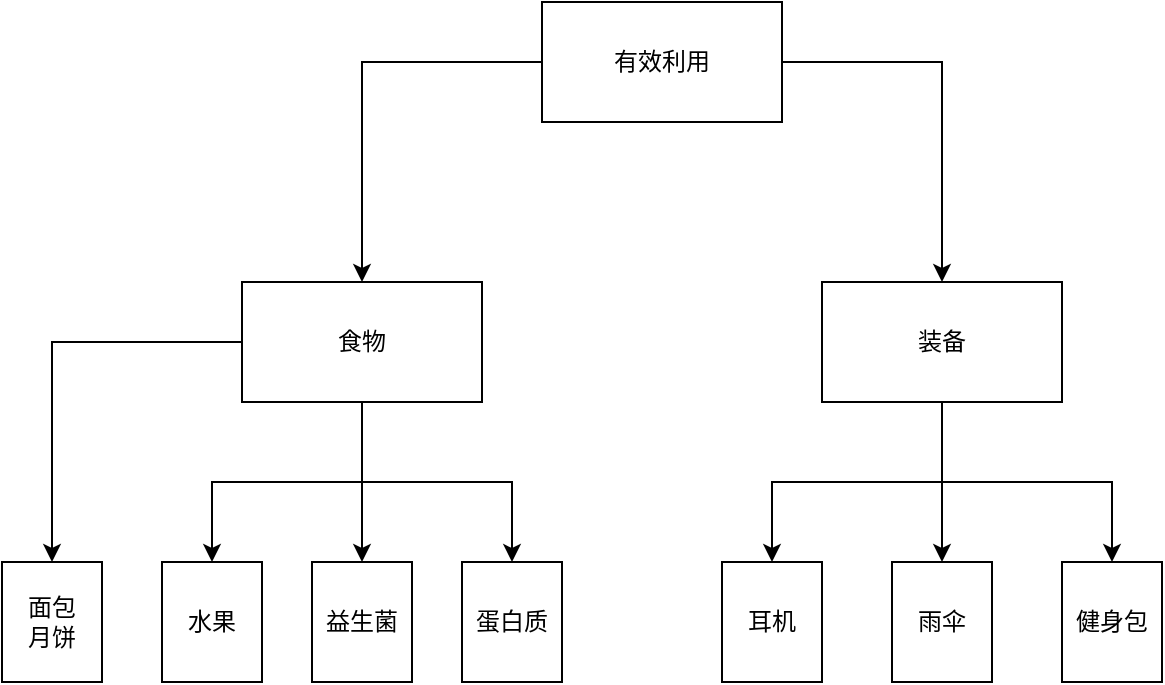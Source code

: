<mxfile version="24.4.8" type="github">
  <diagram name="Page-1" id="uqdRBUYbpWMwamhhAZ4K">
    <mxGraphModel dx="1434" dy="692" grid="1" gridSize="10" guides="1" tooltips="1" connect="1" arrows="1" fold="1" page="1" pageScale="1" pageWidth="850" pageHeight="1100" math="0" shadow="0">
      <root>
        <mxCell id="0" />
        <mxCell id="1" parent="0" />
        <mxCell id="-fmW5HMVFUAjquBi6Vyk-5" value="" style="edgeStyle=orthogonalEdgeStyle;rounded=0;orthogonalLoop=1;jettySize=auto;html=1;" edge="1" parent="1" source="-fmW5HMVFUAjquBi6Vyk-1" target="-fmW5HMVFUAjquBi6Vyk-4">
          <mxGeometry relative="1" as="geometry" />
        </mxCell>
        <mxCell id="-fmW5HMVFUAjquBi6Vyk-7" value="" style="edgeStyle=orthogonalEdgeStyle;rounded=0;orthogonalLoop=1;jettySize=auto;html=1;" edge="1" parent="1" source="-fmW5HMVFUAjquBi6Vyk-1" target="-fmW5HMVFUAjquBi6Vyk-6">
          <mxGeometry relative="1" as="geometry" />
        </mxCell>
        <mxCell id="-fmW5HMVFUAjquBi6Vyk-1" value="有效利用" style="rounded=0;whiteSpace=wrap;html=1;" vertex="1" parent="1">
          <mxGeometry x="360" y="90" width="120" height="60" as="geometry" />
        </mxCell>
        <mxCell id="-fmW5HMVFUAjquBi6Vyk-11" value="" style="edgeStyle=orthogonalEdgeStyle;rounded=0;orthogonalLoop=1;jettySize=auto;html=1;" edge="1" parent="1" source="-fmW5HMVFUAjquBi6Vyk-4" target="-fmW5HMVFUAjquBi6Vyk-10">
          <mxGeometry relative="1" as="geometry" />
        </mxCell>
        <mxCell id="-fmW5HMVFUAjquBi6Vyk-13" style="edgeStyle=orthogonalEdgeStyle;rounded=0;orthogonalLoop=1;jettySize=auto;html=1;entryX=0.5;entryY=0;entryDx=0;entryDy=0;" edge="1" parent="1" source="-fmW5HMVFUAjquBi6Vyk-4" target="-fmW5HMVFUAjquBi6Vyk-12">
          <mxGeometry relative="1" as="geometry" />
        </mxCell>
        <mxCell id="-fmW5HMVFUAjquBi6Vyk-18" style="edgeStyle=orthogonalEdgeStyle;rounded=0;orthogonalLoop=1;jettySize=auto;html=1;" edge="1" parent="1" source="-fmW5HMVFUAjquBi6Vyk-4" target="-fmW5HMVFUAjquBi6Vyk-14">
          <mxGeometry relative="1" as="geometry" />
        </mxCell>
        <mxCell id="-fmW5HMVFUAjquBi6Vyk-4" value="装备" style="rounded=0;whiteSpace=wrap;html=1;" vertex="1" parent="1">
          <mxGeometry x="500" y="230" width="120" height="60" as="geometry" />
        </mxCell>
        <mxCell id="-fmW5HMVFUAjquBi6Vyk-9" value="" style="edgeStyle=orthogonalEdgeStyle;rounded=0;orthogonalLoop=1;jettySize=auto;html=1;" edge="1" parent="1" source="-fmW5HMVFUAjquBi6Vyk-6" target="-fmW5HMVFUAjquBi6Vyk-8">
          <mxGeometry relative="1" as="geometry" />
        </mxCell>
        <mxCell id="-fmW5HMVFUAjquBi6Vyk-24" style="edgeStyle=orthogonalEdgeStyle;rounded=0;orthogonalLoop=1;jettySize=auto;html=1;entryX=0.5;entryY=0;entryDx=0;entryDy=0;" edge="1" parent="1" source="-fmW5HMVFUAjquBi6Vyk-6" target="-fmW5HMVFUAjquBi6Vyk-21">
          <mxGeometry relative="1" as="geometry" />
        </mxCell>
        <mxCell id="-fmW5HMVFUAjquBi6Vyk-25" style="edgeStyle=orthogonalEdgeStyle;rounded=0;orthogonalLoop=1;jettySize=auto;html=1;" edge="1" parent="1" source="-fmW5HMVFUAjquBi6Vyk-6" target="-fmW5HMVFUAjquBi6Vyk-23">
          <mxGeometry relative="1" as="geometry" />
        </mxCell>
        <mxCell id="-fmW5HMVFUAjquBi6Vyk-27" style="edgeStyle=orthogonalEdgeStyle;rounded=0;orthogonalLoop=1;jettySize=auto;html=1;entryX=0.5;entryY=0;entryDx=0;entryDy=0;" edge="1" parent="1" source="-fmW5HMVFUAjquBi6Vyk-6" target="-fmW5HMVFUAjquBi6Vyk-26">
          <mxGeometry relative="1" as="geometry" />
        </mxCell>
        <mxCell id="-fmW5HMVFUAjquBi6Vyk-6" value="食物" style="rounded=0;whiteSpace=wrap;html=1;" vertex="1" parent="1">
          <mxGeometry x="210" y="230" width="120" height="60" as="geometry" />
        </mxCell>
        <mxCell id="-fmW5HMVFUAjquBi6Vyk-8" value="&lt;div&gt;益生菌&lt;/div&gt;" style="rounded=0;whiteSpace=wrap;html=1;" vertex="1" parent="1">
          <mxGeometry x="245" y="370" width="50" height="60" as="geometry" />
        </mxCell>
        <mxCell id="-fmW5HMVFUAjquBi6Vyk-10" value="耳机" style="rounded=0;whiteSpace=wrap;html=1;" vertex="1" parent="1">
          <mxGeometry x="450" y="370" width="50" height="60" as="geometry" />
        </mxCell>
        <mxCell id="-fmW5HMVFUAjquBi6Vyk-12" value="雨伞" style="rounded=0;whiteSpace=wrap;html=1;" vertex="1" parent="1">
          <mxGeometry x="535" y="370" width="50" height="60" as="geometry" />
        </mxCell>
        <mxCell id="-fmW5HMVFUAjquBi6Vyk-14" value="健身包" style="rounded=0;whiteSpace=wrap;html=1;" vertex="1" parent="1">
          <mxGeometry x="620" y="370" width="50" height="60" as="geometry" />
        </mxCell>
        <mxCell id="-fmW5HMVFUAjquBi6Vyk-21" value="&lt;div&gt;水果&lt;/div&gt;" style="rounded=0;whiteSpace=wrap;html=1;" vertex="1" parent="1">
          <mxGeometry x="170" y="370" width="50" height="60" as="geometry" />
        </mxCell>
        <mxCell id="-fmW5HMVFUAjquBi6Vyk-23" value="&lt;div&gt;蛋白质&lt;/div&gt;" style="rounded=0;whiteSpace=wrap;html=1;" vertex="1" parent="1">
          <mxGeometry x="320" y="370" width="50" height="60" as="geometry" />
        </mxCell>
        <mxCell id="-fmW5HMVFUAjquBi6Vyk-26" value="面包&lt;div&gt;月饼&lt;/div&gt;" style="rounded=0;whiteSpace=wrap;html=1;" vertex="1" parent="1">
          <mxGeometry x="90" y="370" width="50" height="60" as="geometry" />
        </mxCell>
      </root>
    </mxGraphModel>
  </diagram>
</mxfile>
